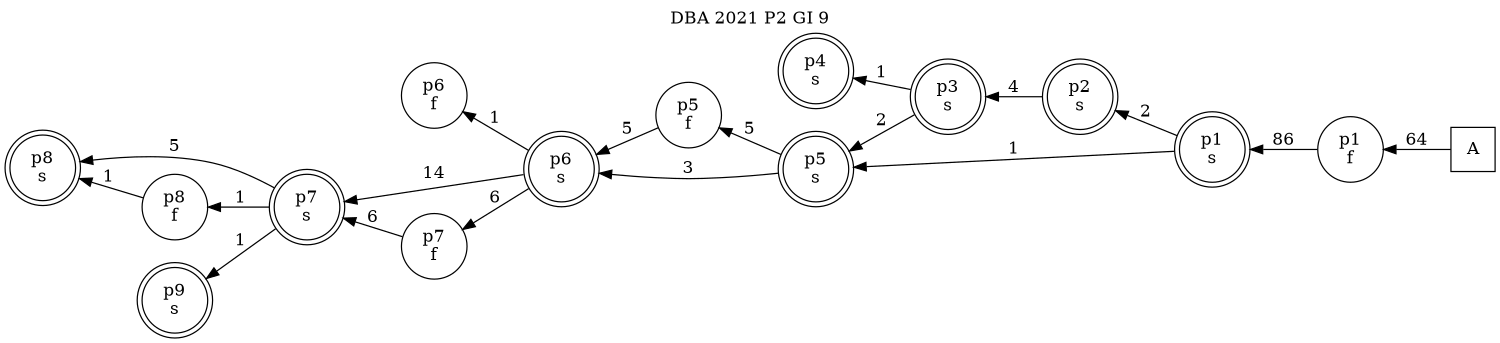 digraph DBA_2021_P2_GI_9_GOOD {
labelloc="tl"
label= " DBA 2021 P2 GI 9 "
rankdir="RL";
graph [ size=" 10 , 10 !"]

"A" [shape="square" label="A"]
"p1_f" [shape="circle" label="p1
f"]
"p1_s" [shape="doublecircle" label="p1
s"]
"p2_s" [shape="doublecircle" label="p2
s"]
"p3_s" [shape="doublecircle" label="p3
s"]
"p5_s" [shape="doublecircle" label="p5
s"]
"p5_f" [shape="circle" label="p5
f"]
"p6_s" [shape="doublecircle" label="p6
s"]
"p6_f" [shape="circle" label="p6
f"]
"p7_s" [shape="doublecircle" label="p7
s"]
"p7_f" [shape="circle" label="p7
f"]
"p8_s" [shape="doublecircle" label="p8
s"]
"p8_f" [shape="circle" label="p8
f"]
"p9_s" [shape="doublecircle" label="p9
s"]
"p4_s" [shape="doublecircle" label="p4
s"]
"A" -> "p1_f" [ label=64]
"p1_f" -> "p1_s" [ label=86]
"p1_s" -> "p2_s" [ label=2]
"p1_s" -> "p5_s" [ label=1]
"p2_s" -> "p3_s" [ label=4]
"p3_s" -> "p5_s" [ label=2]
"p3_s" -> "p4_s" [ label=1]
"p5_s" -> "p5_f" [ label=5]
"p5_s" -> "p6_s" [ label=3]
"p5_f" -> "p6_s" [ label=5]
"p6_s" -> "p6_f" [ label=1]
"p6_s" -> "p7_s" [ label=14]
"p6_s" -> "p7_f" [ label=6]
"p7_s" -> "p8_s" [ label=5]
"p7_s" -> "p8_f" [ label=1]
"p7_s" -> "p9_s" [ label=1]
"p7_f" -> "p7_s" [ label=6]
"p8_f" -> "p8_s" [ label=1]
}
